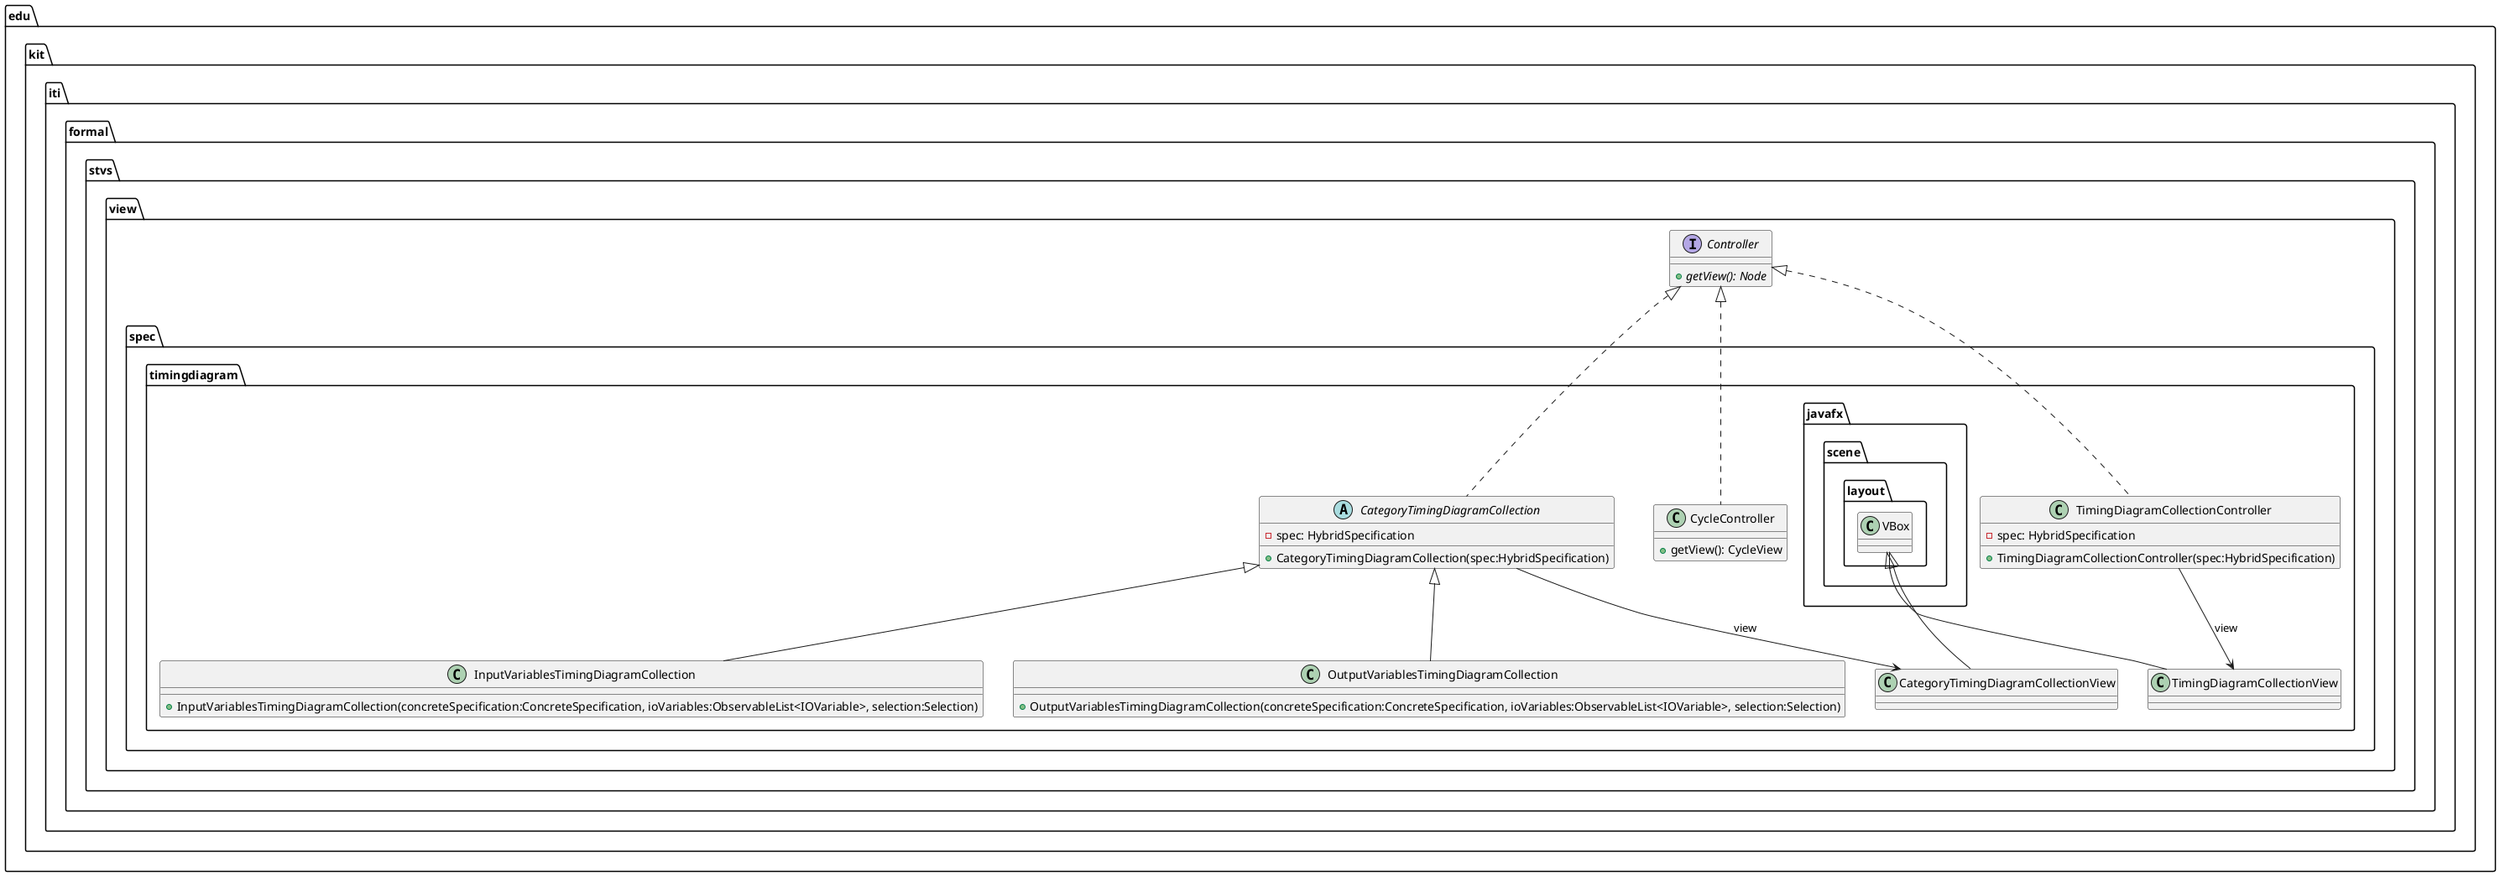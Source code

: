 @startuml

    namespace edu.kit.iti.formal.stvs.view.spec.timingdiagram {

        class InputVariablesTimingDiagramCollection {
            +InputVariablesTimingDiagramCollection(concreteSpecification:ConcreteSpecification, ioVariables:ObservableList<IOVariable>, selection:Selection)
        }

        abstract class CategoryTimingDiagramCollection {
            -spec: HybridSpecification
            +CategoryTimingDiagramCollection(spec:HybridSpecification)
        }

        class CycleController {
            +getView(): CycleView
        }

        class TimingDiagramCollectionView {
        }

        class TimingDiagramCollectionController {
            -spec: HybridSpecification
            +TimingDiagramCollectionController(spec:HybridSpecification)
        }

        class CategoryTimingDiagramCollectionView {
        }

        class OutputVariablesTimingDiagramCollection {
            +OutputVariablesTimingDiagramCollection(concreteSpecification:ConcreteSpecification, ioVariables:ObservableList<IOVariable>, selection:Selection)
        }

        CategoryTimingDiagramCollection <|-- InputVariablesTimingDiagramCollection

        interface edu.kit.iti.formal.stvs.view.Controller {
            {abstract} +getView(): Node
        }
        edu.kit.iti.formal.stvs.view.Controller <|.. CategoryTimingDiagramCollection

        edu.kit.iti.formal.stvs.view.Controller <|.. CycleController

        class javafx.scene.layout.VBox
        javafx.scene.layout.VBox <|-- TimingDiagramCollectionView

        edu.kit.iti.formal.stvs.view.Controller <|.. TimingDiagramCollectionController

        javafx.scene.layout.VBox <|-- CategoryTimingDiagramCollectionView

        CategoryTimingDiagramCollection <|-- OutputVariablesTimingDiagramCollection

        CategoryTimingDiagramCollection --> CategoryTimingDiagramCollectionView: view

        TimingDiagramCollectionController --> TimingDiagramCollectionView: view

    }

@enduml

